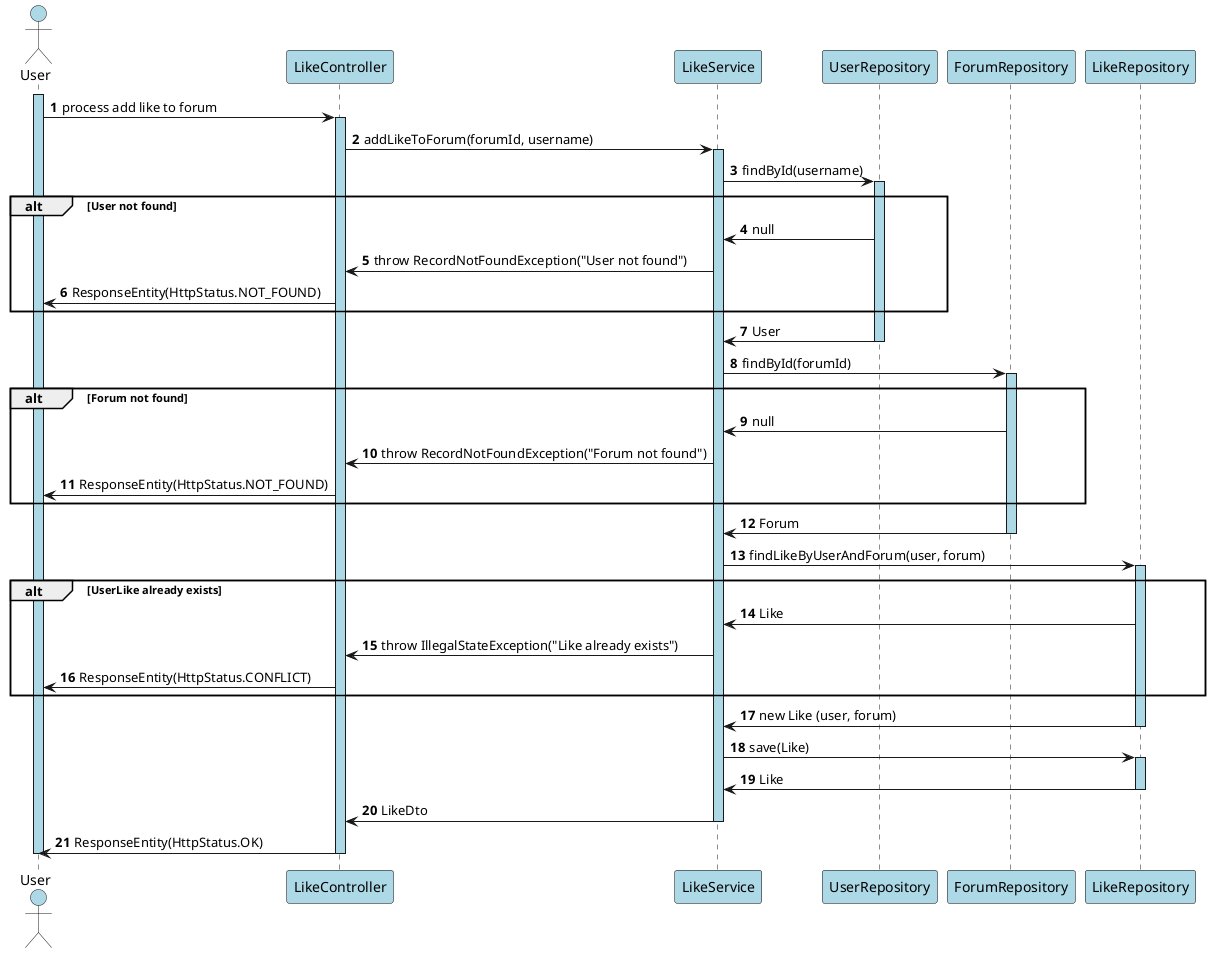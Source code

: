 @startuml
'https://plantuml.com/sequence-diagram

autonumber

skinparam sequence {
    ParticipantBackgroundColor #lightblue
    ParticipantBorderColor #000000
}

actor User #lightblue
activate User #lightblue

User -> LikeController : process add like to forum
activate LikeController #lightblue

LikeController -> LikeService : addLikeToForum(forumId, username)
activate LikeService #lightblue

LikeService -> UserRepository : findById(username)
activate UserRepository #lightblue

alt User not found
    UserRepository -> LikeService : null
    LikeService -> LikeController : throw RecordNotFoundException("User not found")
    LikeController -> User : ResponseEntity(HttpStatus.NOT_FOUND)
end

UserRepository -> LikeService : User
deactivate UserRepository

LikeService -> ForumRepository : findById(forumId)
activate ForumRepository #lightblue

alt Forum not found
    ForumRepository -> LikeService : null
    LikeService -> LikeController : throw RecordNotFoundException("Forum not found")
    LikeController -> User : ResponseEntity(HttpStatus.NOT_FOUND)
end

ForumRepository -> LikeService : Forum
deactivate ForumRepository

LikeService -> LikeRepository : findLikeByUserAndForum(user, forum)
activate LikeRepository #lightblue

alt UserLike already exists
    LikeRepository -> LikeService : Like
    LikeService -> LikeController : throw IllegalStateException("Like already exists")
    LikeController -> User : ResponseEntity(HttpStatus.CONFLICT)
end

LikeRepository -> LikeService : new Like (user, forum)
deactivate LikeRepository

LikeService -> LikeRepository : save(Like)
activate LikeRepository #lightblue

LikeRepository -> LikeService : Like
deactivate LikeRepository

LikeService -> LikeController : LikeDto
deactivate LikeService

LikeController -> User : ResponseEntity(HttpStatus.OK)
deactivate LikeController

deactivate User
@enduml
